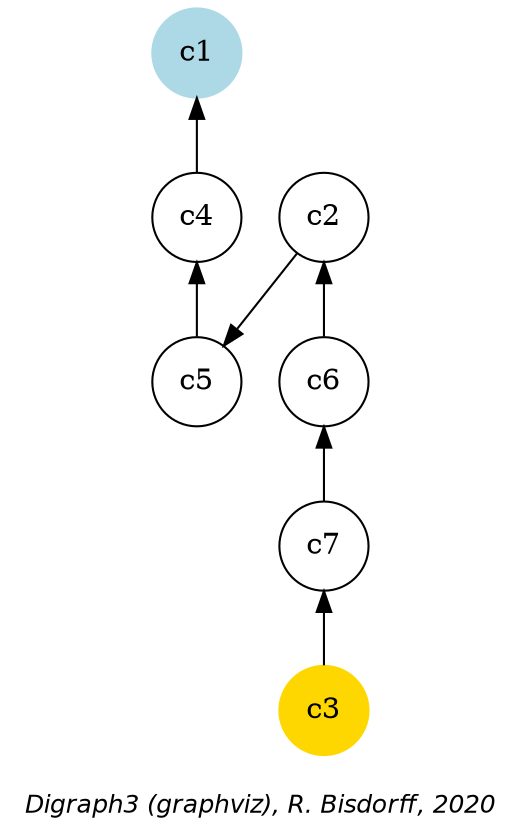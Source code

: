 digraph G {
graph [ fontname = "Helvetica-Oblique",
 fontsize = 12,
 label = "\nDigraph3 (graphviz), R. Bisdorff, 2020", size="7,7"];
n1 [shape = "circle", label = "c1", style = "filled", color = lightblue];
n2 [shape = "circle", label = "c2"];
n3 [shape = "circle", label = "c3", style = "filled", color = gold];
n4 [shape = "circle", label = "c4"];
n5 [shape = "circle", label = "c5"];
n6 [shape = "circle", label = "c6"];
n7 [shape = "circle", label = "c7"];
n1-> n4 [dir=back, color=black] ;
n2-> n5 [dir=forward, color=black] ;
n2-> n6 [dir=back, color=black] ;
n3-> n7 [dir=forward, color=black] ;
n4-> n5 [dir=back, color=black] ;
n6-> n7 [dir=back, color=black] ;
{rank=max; n3 }
{rank=min; n1 }
}
